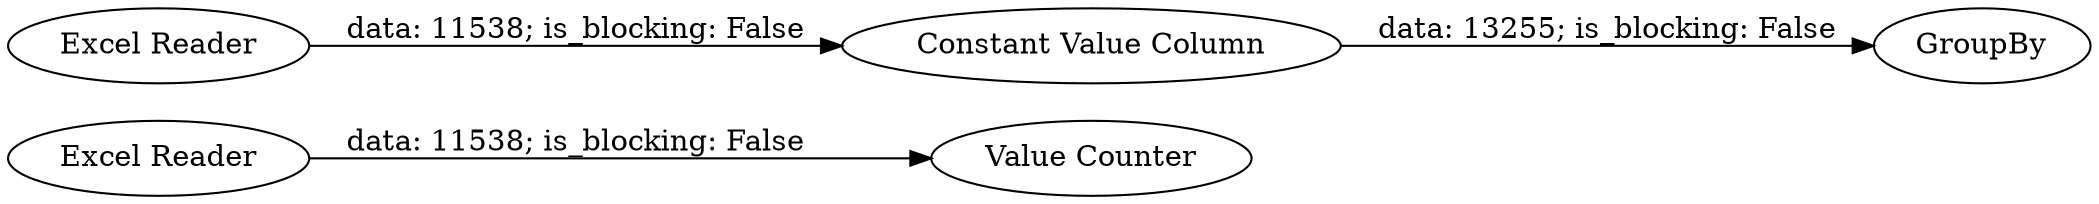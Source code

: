 digraph {
	"5457689957918844572_159" [label="Excel Reader"]
	"5457689957918844572_77" [label="Excel Reader"]
	"5457689957918844572_157" [label="Constant Value Column"]
	"5457689957918844572_1" [label="Value Counter"]
	"5457689957918844572_158" [label=GroupBy]
	"5457689957918844572_159" -> "5457689957918844572_1" [label="data: 11538; is_blocking: False"]
	"5457689957918844572_77" -> "5457689957918844572_157" [label="data: 11538; is_blocking: False"]
	"5457689957918844572_157" -> "5457689957918844572_158" [label="data: 13255; is_blocking: False"]
	rankdir=LR
}
